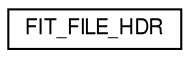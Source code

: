 digraph "Graphical Class Hierarchy"
{
  edge [fontname="FreeSans",fontsize="10",labelfontname="FreeSans",labelfontsize="10"];
  node [fontname="FreeSans",fontsize="10",shape=record];
  rankdir="LR";
  Node1 [label="FIT_FILE_HDR",height=0.2,width=0.4,color="black", fillcolor="white", style="filled",URL="$struct_f_i_t___f_i_l_e___h_d_r.html"];
}
